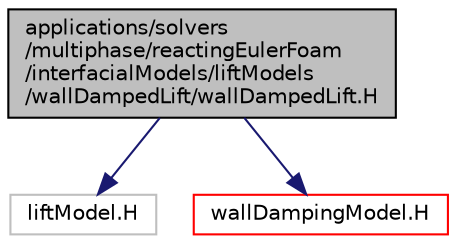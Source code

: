 digraph "applications/solvers/multiphase/reactingEulerFoam/interfacialModels/liftModels/wallDampedLift/wallDampedLift.H"
{
  bgcolor="transparent";
  edge [fontname="Helvetica",fontsize="10",labelfontname="Helvetica",labelfontsize="10"];
  node [fontname="Helvetica",fontsize="10",shape=record];
  Node1 [label="applications/solvers\l/multiphase/reactingEulerFoam\l/interfacialModels/liftModels\l/wallDampedLift/wallDampedLift.H",height=0.2,width=0.4,color="black", fillcolor="grey75", style="filled", fontcolor="black"];
  Node1 -> Node2 [color="midnightblue",fontsize="10",style="solid",fontname="Helvetica"];
  Node2 [label="liftModel.H",height=0.2,width=0.4,color="grey75"];
  Node1 -> Node3 [color="midnightblue",fontsize="10",style="solid",fontname="Helvetica"];
  Node3 [label="wallDampingModel.H",height=0.2,width=0.4,color="red",URL="$a03760.html"];
}
